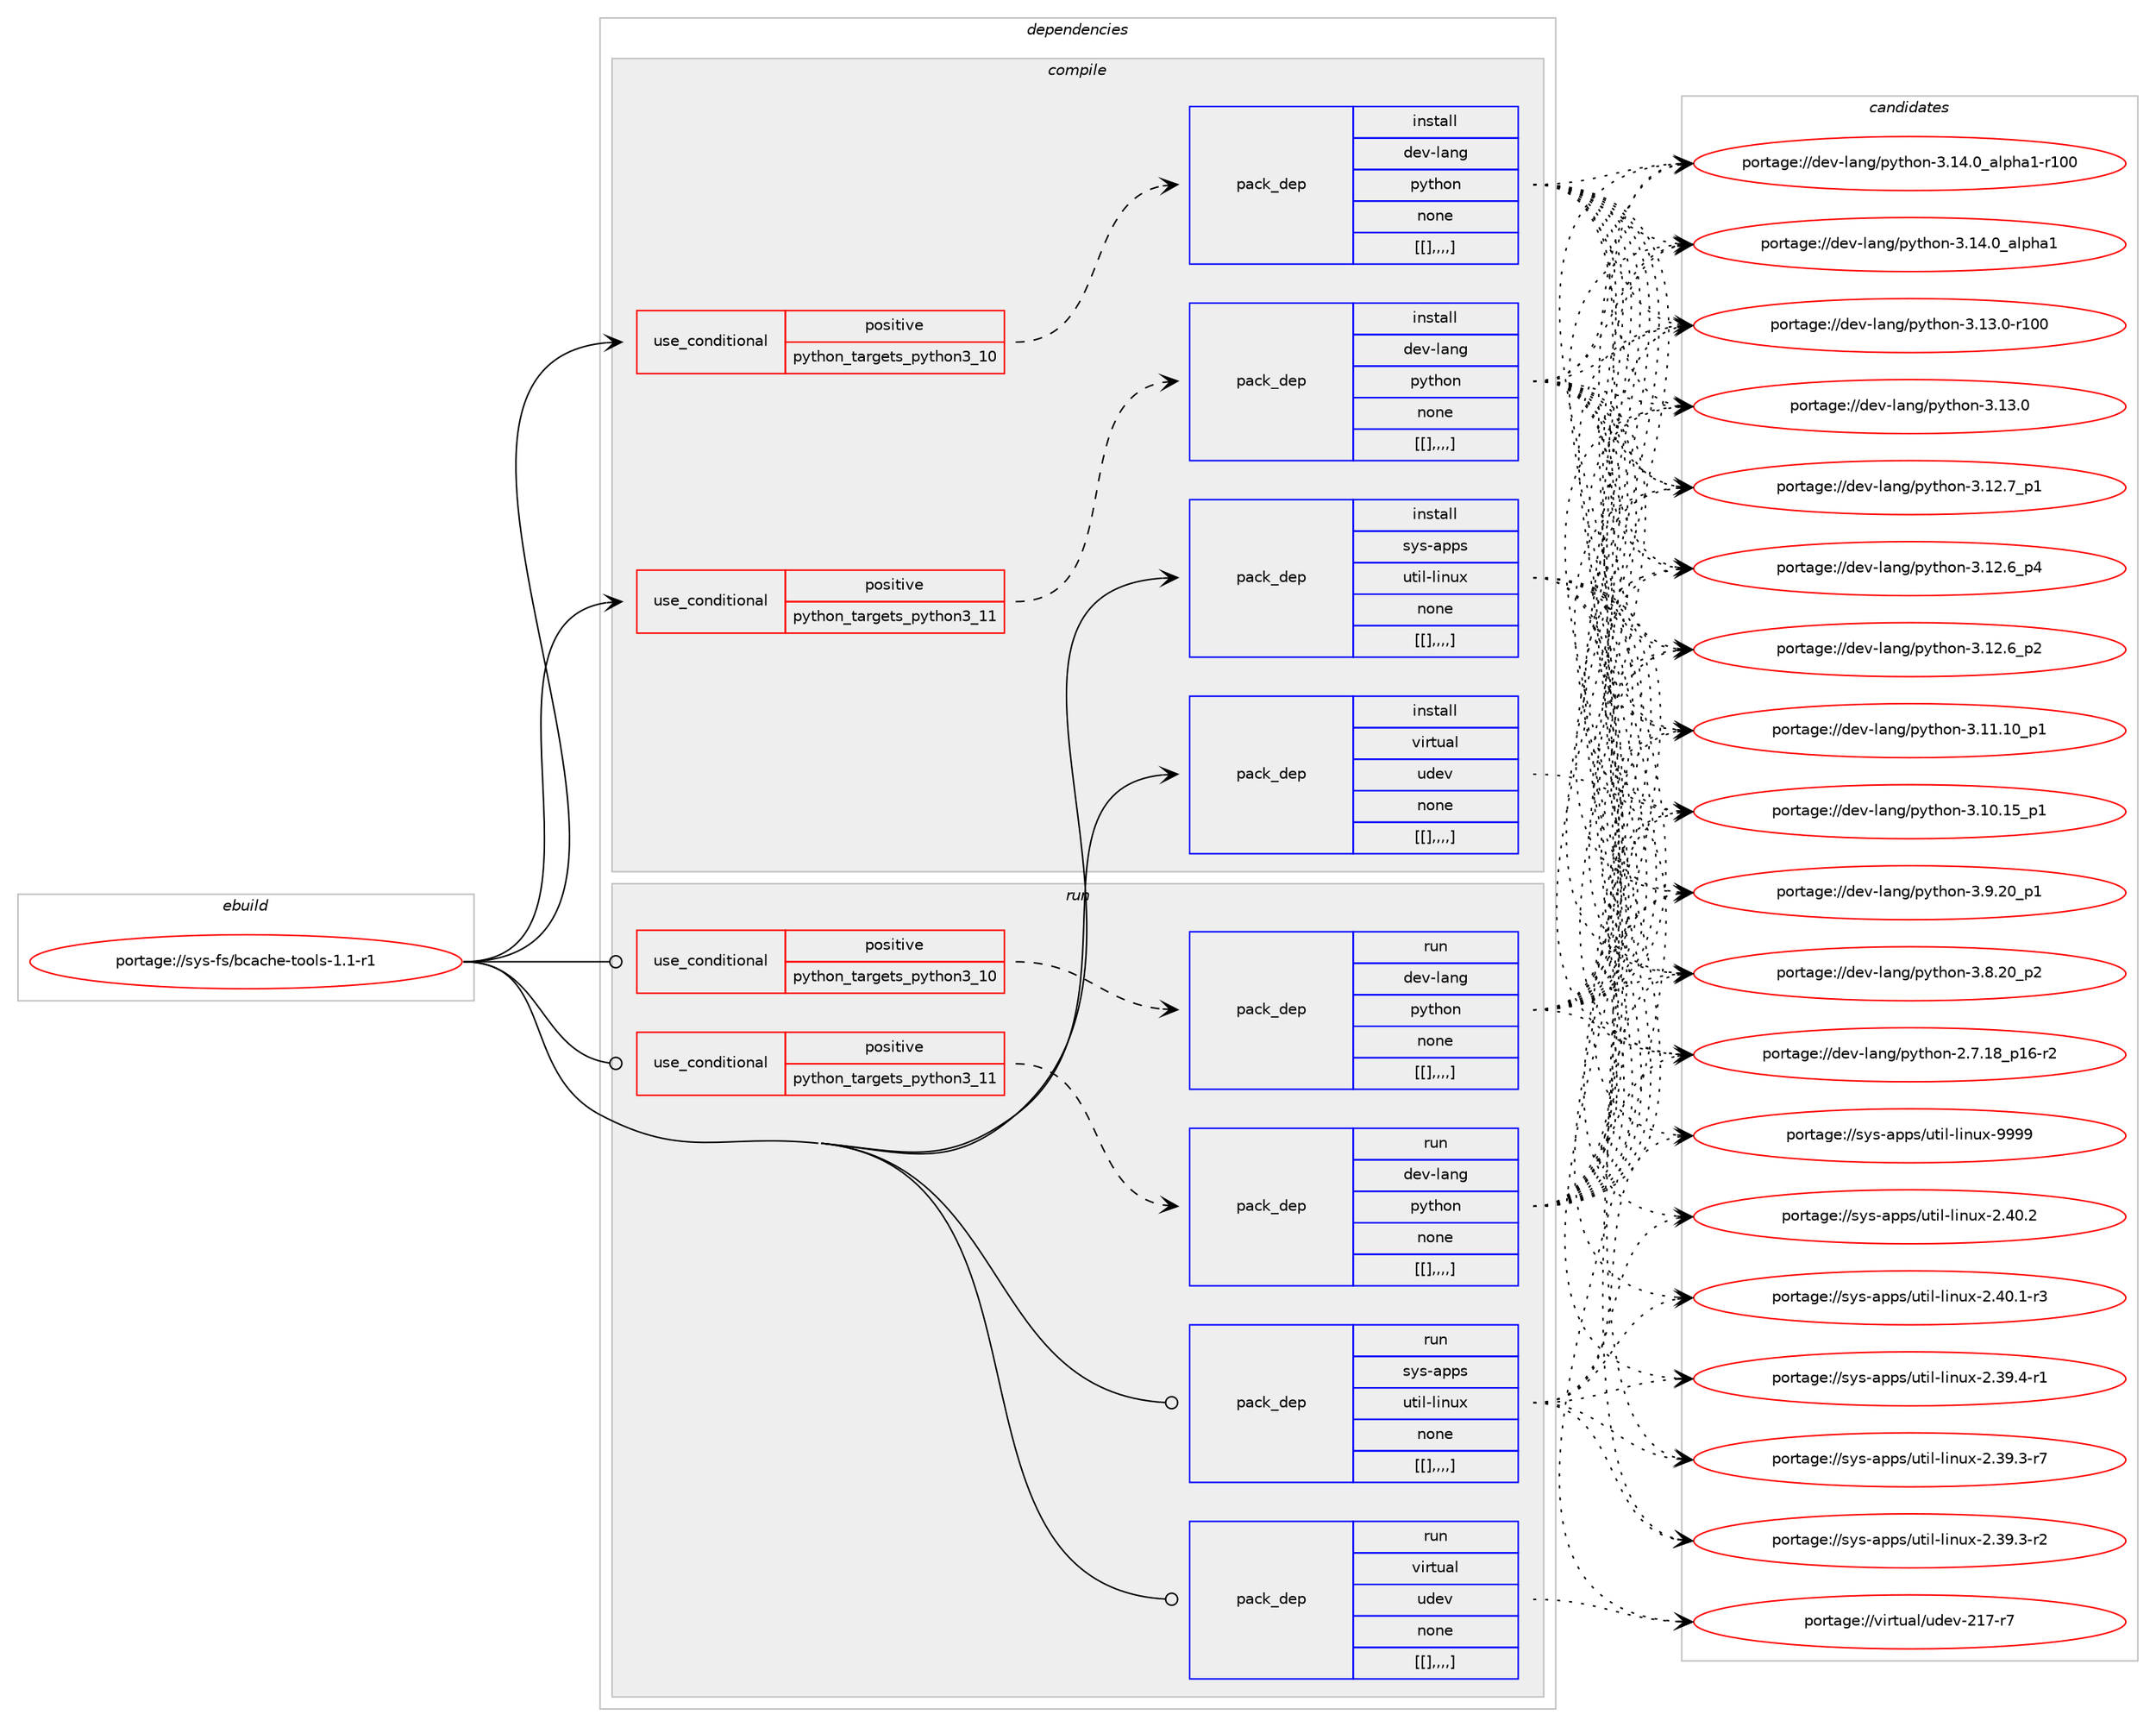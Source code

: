 digraph prolog {

# *************
# Graph options
# *************

newrank=true;
concentrate=true;
compound=true;
graph [rankdir=LR,fontname=Helvetica,fontsize=10,ranksep=1.5];#, ranksep=2.5, nodesep=0.2];
edge  [arrowhead=vee];
node  [fontname=Helvetica,fontsize=10];

# **********
# The ebuild
# **********

subgraph cluster_leftcol {
color=gray;
label=<<i>ebuild</i>>;
id [label="portage://sys-fs/bcache-tools-1.1-r1", color=red, width=4, href="../sys-fs/bcache-tools-1.1-r1.svg"];
}

# ****************
# The dependencies
# ****************

subgraph cluster_midcol {
color=gray;
label=<<i>dependencies</i>>;
subgraph cluster_compile {
fillcolor="#eeeeee";
style=filled;
label=<<i>compile</i>>;
subgraph cond122746 {
dependency459096 [label=<<TABLE BORDER="0" CELLBORDER="1" CELLSPACING="0" CELLPADDING="4"><TR><TD ROWSPAN="3" CELLPADDING="10">use_conditional</TD></TR><TR><TD>positive</TD></TR><TR><TD>python_targets_python3_10</TD></TR></TABLE>>, shape=none, color=red];
subgraph pack333106 {
dependency459150 [label=<<TABLE BORDER="0" CELLBORDER="1" CELLSPACING="0" CELLPADDING="4" WIDTH="220"><TR><TD ROWSPAN="6" CELLPADDING="30">pack_dep</TD></TR><TR><TD WIDTH="110">install</TD></TR><TR><TD>dev-lang</TD></TR><TR><TD>python</TD></TR><TR><TD>none</TD></TR><TR><TD>[[],,,,]</TD></TR></TABLE>>, shape=none, color=blue];
}
dependency459096:e -> dependency459150:w [weight=20,style="dashed",arrowhead="vee"];
}
id:e -> dependency459096:w [weight=20,style="solid",arrowhead="vee"];
subgraph cond122773 {
dependency459178 [label=<<TABLE BORDER="0" CELLBORDER="1" CELLSPACING="0" CELLPADDING="4"><TR><TD ROWSPAN="3" CELLPADDING="10">use_conditional</TD></TR><TR><TD>positive</TD></TR><TR><TD>python_targets_python3_11</TD></TR></TABLE>>, shape=none, color=red];
subgraph pack333163 {
dependency459203 [label=<<TABLE BORDER="0" CELLBORDER="1" CELLSPACING="0" CELLPADDING="4" WIDTH="220"><TR><TD ROWSPAN="6" CELLPADDING="30">pack_dep</TD></TR><TR><TD WIDTH="110">install</TD></TR><TR><TD>dev-lang</TD></TR><TR><TD>python</TD></TR><TR><TD>none</TD></TR><TR><TD>[[],,,,]</TD></TR></TABLE>>, shape=none, color=blue];
}
dependency459178:e -> dependency459203:w [weight=20,style="dashed",arrowhead="vee"];
}
id:e -> dependency459178:w [weight=20,style="solid",arrowhead="vee"];
subgraph pack333173 {
dependency459231 [label=<<TABLE BORDER="0" CELLBORDER="1" CELLSPACING="0" CELLPADDING="4" WIDTH="220"><TR><TD ROWSPAN="6" CELLPADDING="30">pack_dep</TD></TR><TR><TD WIDTH="110">install</TD></TR><TR><TD>sys-apps</TD></TR><TR><TD>util-linux</TD></TR><TR><TD>none</TD></TR><TR><TD>[[],,,,]</TD></TR></TABLE>>, shape=none, color=blue];
}
id:e -> dependency459231:w [weight=20,style="solid",arrowhead="vee"];
subgraph pack333187 {
dependency459247 [label=<<TABLE BORDER="0" CELLBORDER="1" CELLSPACING="0" CELLPADDING="4" WIDTH="220"><TR><TD ROWSPAN="6" CELLPADDING="30">pack_dep</TD></TR><TR><TD WIDTH="110">install</TD></TR><TR><TD>virtual</TD></TR><TR><TD>udev</TD></TR><TR><TD>none</TD></TR><TR><TD>[[],,,,]</TD></TR></TABLE>>, shape=none, color=blue];
}
id:e -> dependency459247:w [weight=20,style="solid",arrowhead="vee"];
}
subgraph cluster_compileandrun {
fillcolor="#eeeeee";
style=filled;
label=<<i>compile and run</i>>;
}
subgraph cluster_run {
fillcolor="#eeeeee";
style=filled;
label=<<i>run</i>>;
subgraph cond122819 {
dependency459290 [label=<<TABLE BORDER="0" CELLBORDER="1" CELLSPACING="0" CELLPADDING="4"><TR><TD ROWSPAN="3" CELLPADDING="10">use_conditional</TD></TR><TR><TD>positive</TD></TR><TR><TD>python_targets_python3_10</TD></TR></TABLE>>, shape=none, color=red];
subgraph pack333231 {
dependency459308 [label=<<TABLE BORDER="0" CELLBORDER="1" CELLSPACING="0" CELLPADDING="4" WIDTH="220"><TR><TD ROWSPAN="6" CELLPADDING="30">pack_dep</TD></TR><TR><TD WIDTH="110">run</TD></TR><TR><TD>dev-lang</TD></TR><TR><TD>python</TD></TR><TR><TD>none</TD></TR><TR><TD>[[],,,,]</TD></TR></TABLE>>, shape=none, color=blue];
}
dependency459290:e -> dependency459308:w [weight=20,style="dashed",arrowhead="vee"];
}
id:e -> dependency459290:w [weight=20,style="solid",arrowhead="odot"];
subgraph cond122827 {
dependency459314 [label=<<TABLE BORDER="0" CELLBORDER="1" CELLSPACING="0" CELLPADDING="4"><TR><TD ROWSPAN="3" CELLPADDING="10">use_conditional</TD></TR><TR><TD>positive</TD></TR><TR><TD>python_targets_python3_11</TD></TR></TABLE>>, shape=none, color=red];
subgraph pack333263 {
dependency459396 [label=<<TABLE BORDER="0" CELLBORDER="1" CELLSPACING="0" CELLPADDING="4" WIDTH="220"><TR><TD ROWSPAN="6" CELLPADDING="30">pack_dep</TD></TR><TR><TD WIDTH="110">run</TD></TR><TR><TD>dev-lang</TD></TR><TR><TD>python</TD></TR><TR><TD>none</TD></TR><TR><TD>[[],,,,]</TD></TR></TABLE>>, shape=none, color=blue];
}
dependency459314:e -> dependency459396:w [weight=20,style="dashed",arrowhead="vee"];
}
id:e -> dependency459314:w [weight=20,style="solid",arrowhead="odot"];
subgraph pack333315 {
dependency459438 [label=<<TABLE BORDER="0" CELLBORDER="1" CELLSPACING="0" CELLPADDING="4" WIDTH="220"><TR><TD ROWSPAN="6" CELLPADDING="30">pack_dep</TD></TR><TR><TD WIDTH="110">run</TD></TR><TR><TD>sys-apps</TD></TR><TR><TD>util-linux</TD></TR><TR><TD>none</TD></TR><TR><TD>[[],,,,]</TD></TR></TABLE>>, shape=none, color=blue];
}
id:e -> dependency459438:w [weight=20,style="solid",arrowhead="odot"];
subgraph pack333342 {
dependency459462 [label=<<TABLE BORDER="0" CELLBORDER="1" CELLSPACING="0" CELLPADDING="4" WIDTH="220"><TR><TD ROWSPAN="6" CELLPADDING="30">pack_dep</TD></TR><TR><TD WIDTH="110">run</TD></TR><TR><TD>virtual</TD></TR><TR><TD>udev</TD></TR><TR><TD>none</TD></TR><TR><TD>[[],,,,]</TD></TR></TABLE>>, shape=none, color=blue];
}
id:e -> dependency459462:w [weight=20,style="solid",arrowhead="odot"];
}
}

# **************
# The candidates
# **************

subgraph cluster_choices {
rank=same;
color=gray;
label=<<i>candidates</i>>;

subgraph choice332125 {
color=black;
nodesep=1;
choice100101118451089711010347112121116104111110455146495246489597108112104974945114494848 [label="portage://dev-lang/python-3.14.0_alpha1-r100", color=red, width=4,href="../dev-lang/python-3.14.0_alpha1-r100.svg"];
choice1001011184510897110103471121211161041111104551464952464895971081121049749 [label="portage://dev-lang/python-3.14.0_alpha1", color=red, width=4,href="../dev-lang/python-3.14.0_alpha1.svg"];
choice1001011184510897110103471121211161041111104551464951464845114494848 [label="portage://dev-lang/python-3.13.0-r100", color=red, width=4,href="../dev-lang/python-3.13.0-r100.svg"];
choice10010111845108971101034711212111610411111045514649514648 [label="portage://dev-lang/python-3.13.0", color=red, width=4,href="../dev-lang/python-3.13.0.svg"];
choice100101118451089711010347112121116104111110455146495046559511249 [label="portage://dev-lang/python-3.12.7_p1", color=red, width=4,href="../dev-lang/python-3.12.7_p1.svg"];
choice100101118451089711010347112121116104111110455146495046549511252 [label="portage://dev-lang/python-3.12.6_p4", color=red, width=4,href="../dev-lang/python-3.12.6_p4.svg"];
choice100101118451089711010347112121116104111110455146495046549511250 [label="portage://dev-lang/python-3.12.6_p2", color=red, width=4,href="../dev-lang/python-3.12.6_p2.svg"];
choice10010111845108971101034711212111610411111045514649494649489511249 [label="portage://dev-lang/python-3.11.10_p1", color=red, width=4,href="../dev-lang/python-3.11.10_p1.svg"];
choice10010111845108971101034711212111610411111045514649484649539511249 [label="portage://dev-lang/python-3.10.15_p1", color=red, width=4,href="../dev-lang/python-3.10.15_p1.svg"];
choice100101118451089711010347112121116104111110455146574650489511249 [label="portage://dev-lang/python-3.9.20_p1", color=red, width=4,href="../dev-lang/python-3.9.20_p1.svg"];
choice100101118451089711010347112121116104111110455146564650489511250 [label="portage://dev-lang/python-3.8.20_p2", color=red, width=4,href="../dev-lang/python-3.8.20_p2.svg"];
choice100101118451089711010347112121116104111110455046554649569511249544511450 [label="portage://dev-lang/python-2.7.18_p16-r2", color=red, width=4,href="../dev-lang/python-2.7.18_p16-r2.svg"];
dependency459150:e -> choice100101118451089711010347112121116104111110455146495246489597108112104974945114494848:w [style=dotted,weight="100"];
dependency459150:e -> choice1001011184510897110103471121211161041111104551464952464895971081121049749:w [style=dotted,weight="100"];
dependency459150:e -> choice1001011184510897110103471121211161041111104551464951464845114494848:w [style=dotted,weight="100"];
dependency459150:e -> choice10010111845108971101034711212111610411111045514649514648:w [style=dotted,weight="100"];
dependency459150:e -> choice100101118451089711010347112121116104111110455146495046559511249:w [style=dotted,weight="100"];
dependency459150:e -> choice100101118451089711010347112121116104111110455146495046549511252:w [style=dotted,weight="100"];
dependency459150:e -> choice100101118451089711010347112121116104111110455146495046549511250:w [style=dotted,weight="100"];
dependency459150:e -> choice10010111845108971101034711212111610411111045514649494649489511249:w [style=dotted,weight="100"];
dependency459150:e -> choice10010111845108971101034711212111610411111045514649484649539511249:w [style=dotted,weight="100"];
dependency459150:e -> choice100101118451089711010347112121116104111110455146574650489511249:w [style=dotted,weight="100"];
dependency459150:e -> choice100101118451089711010347112121116104111110455146564650489511250:w [style=dotted,weight="100"];
dependency459150:e -> choice100101118451089711010347112121116104111110455046554649569511249544511450:w [style=dotted,weight="100"];
}
subgraph choice332142 {
color=black;
nodesep=1;
choice100101118451089711010347112121116104111110455146495246489597108112104974945114494848 [label="portage://dev-lang/python-3.14.0_alpha1-r100", color=red, width=4,href="../dev-lang/python-3.14.0_alpha1-r100.svg"];
choice1001011184510897110103471121211161041111104551464952464895971081121049749 [label="portage://dev-lang/python-3.14.0_alpha1", color=red, width=4,href="../dev-lang/python-3.14.0_alpha1.svg"];
choice1001011184510897110103471121211161041111104551464951464845114494848 [label="portage://dev-lang/python-3.13.0-r100", color=red, width=4,href="../dev-lang/python-3.13.0-r100.svg"];
choice10010111845108971101034711212111610411111045514649514648 [label="portage://dev-lang/python-3.13.0", color=red, width=4,href="../dev-lang/python-3.13.0.svg"];
choice100101118451089711010347112121116104111110455146495046559511249 [label="portage://dev-lang/python-3.12.7_p1", color=red, width=4,href="../dev-lang/python-3.12.7_p1.svg"];
choice100101118451089711010347112121116104111110455146495046549511252 [label="portage://dev-lang/python-3.12.6_p4", color=red, width=4,href="../dev-lang/python-3.12.6_p4.svg"];
choice100101118451089711010347112121116104111110455146495046549511250 [label="portage://dev-lang/python-3.12.6_p2", color=red, width=4,href="../dev-lang/python-3.12.6_p2.svg"];
choice10010111845108971101034711212111610411111045514649494649489511249 [label="portage://dev-lang/python-3.11.10_p1", color=red, width=4,href="../dev-lang/python-3.11.10_p1.svg"];
choice10010111845108971101034711212111610411111045514649484649539511249 [label="portage://dev-lang/python-3.10.15_p1", color=red, width=4,href="../dev-lang/python-3.10.15_p1.svg"];
choice100101118451089711010347112121116104111110455146574650489511249 [label="portage://dev-lang/python-3.9.20_p1", color=red, width=4,href="../dev-lang/python-3.9.20_p1.svg"];
choice100101118451089711010347112121116104111110455146564650489511250 [label="portage://dev-lang/python-3.8.20_p2", color=red, width=4,href="../dev-lang/python-3.8.20_p2.svg"];
choice100101118451089711010347112121116104111110455046554649569511249544511450 [label="portage://dev-lang/python-2.7.18_p16-r2", color=red, width=4,href="../dev-lang/python-2.7.18_p16-r2.svg"];
dependency459203:e -> choice100101118451089711010347112121116104111110455146495246489597108112104974945114494848:w [style=dotted,weight="100"];
dependency459203:e -> choice1001011184510897110103471121211161041111104551464952464895971081121049749:w [style=dotted,weight="100"];
dependency459203:e -> choice1001011184510897110103471121211161041111104551464951464845114494848:w [style=dotted,weight="100"];
dependency459203:e -> choice10010111845108971101034711212111610411111045514649514648:w [style=dotted,weight="100"];
dependency459203:e -> choice100101118451089711010347112121116104111110455146495046559511249:w [style=dotted,weight="100"];
dependency459203:e -> choice100101118451089711010347112121116104111110455146495046549511252:w [style=dotted,weight="100"];
dependency459203:e -> choice100101118451089711010347112121116104111110455146495046549511250:w [style=dotted,weight="100"];
dependency459203:e -> choice10010111845108971101034711212111610411111045514649494649489511249:w [style=dotted,weight="100"];
dependency459203:e -> choice10010111845108971101034711212111610411111045514649484649539511249:w [style=dotted,weight="100"];
dependency459203:e -> choice100101118451089711010347112121116104111110455146574650489511249:w [style=dotted,weight="100"];
dependency459203:e -> choice100101118451089711010347112121116104111110455146564650489511250:w [style=dotted,weight="100"];
dependency459203:e -> choice100101118451089711010347112121116104111110455046554649569511249544511450:w [style=dotted,weight="100"];
}
subgraph choice332160 {
color=black;
nodesep=1;
choice115121115459711211211547117116105108451081051101171204557575757 [label="portage://sys-apps/util-linux-9999", color=red, width=4,href="../sys-apps/util-linux-9999.svg"];
choice1151211154597112112115471171161051084510810511011712045504652484650 [label="portage://sys-apps/util-linux-2.40.2", color=red, width=4,href="../sys-apps/util-linux-2.40.2.svg"];
choice11512111545971121121154711711610510845108105110117120455046524846494511451 [label="portage://sys-apps/util-linux-2.40.1-r3", color=red, width=4,href="../sys-apps/util-linux-2.40.1-r3.svg"];
choice11512111545971121121154711711610510845108105110117120455046515746524511449 [label="portage://sys-apps/util-linux-2.39.4-r1", color=red, width=4,href="../sys-apps/util-linux-2.39.4-r1.svg"];
choice11512111545971121121154711711610510845108105110117120455046515746514511455 [label="portage://sys-apps/util-linux-2.39.3-r7", color=red, width=4,href="../sys-apps/util-linux-2.39.3-r7.svg"];
choice11512111545971121121154711711610510845108105110117120455046515746514511450 [label="portage://sys-apps/util-linux-2.39.3-r2", color=red, width=4,href="../sys-apps/util-linux-2.39.3-r2.svg"];
dependency459231:e -> choice115121115459711211211547117116105108451081051101171204557575757:w [style=dotted,weight="100"];
dependency459231:e -> choice1151211154597112112115471171161051084510810511011712045504652484650:w [style=dotted,weight="100"];
dependency459231:e -> choice11512111545971121121154711711610510845108105110117120455046524846494511451:w [style=dotted,weight="100"];
dependency459231:e -> choice11512111545971121121154711711610510845108105110117120455046515746524511449:w [style=dotted,weight="100"];
dependency459231:e -> choice11512111545971121121154711711610510845108105110117120455046515746514511455:w [style=dotted,weight="100"];
dependency459231:e -> choice11512111545971121121154711711610510845108105110117120455046515746514511450:w [style=dotted,weight="100"];
}
subgraph choice332169 {
color=black;
nodesep=1;
choice1181051141161179710847117100101118455049554511455 [label="portage://virtual/udev-217-r7", color=red, width=4,href="../virtual/udev-217-r7.svg"];
dependency459247:e -> choice1181051141161179710847117100101118455049554511455:w [style=dotted,weight="100"];
}
subgraph choice332197 {
color=black;
nodesep=1;
choice100101118451089711010347112121116104111110455146495246489597108112104974945114494848 [label="portage://dev-lang/python-3.14.0_alpha1-r100", color=red, width=4,href="../dev-lang/python-3.14.0_alpha1-r100.svg"];
choice1001011184510897110103471121211161041111104551464952464895971081121049749 [label="portage://dev-lang/python-3.14.0_alpha1", color=red, width=4,href="../dev-lang/python-3.14.0_alpha1.svg"];
choice1001011184510897110103471121211161041111104551464951464845114494848 [label="portage://dev-lang/python-3.13.0-r100", color=red, width=4,href="../dev-lang/python-3.13.0-r100.svg"];
choice10010111845108971101034711212111610411111045514649514648 [label="portage://dev-lang/python-3.13.0", color=red, width=4,href="../dev-lang/python-3.13.0.svg"];
choice100101118451089711010347112121116104111110455146495046559511249 [label="portage://dev-lang/python-3.12.7_p1", color=red, width=4,href="../dev-lang/python-3.12.7_p1.svg"];
choice100101118451089711010347112121116104111110455146495046549511252 [label="portage://dev-lang/python-3.12.6_p4", color=red, width=4,href="../dev-lang/python-3.12.6_p4.svg"];
choice100101118451089711010347112121116104111110455146495046549511250 [label="portage://dev-lang/python-3.12.6_p2", color=red, width=4,href="../dev-lang/python-3.12.6_p2.svg"];
choice10010111845108971101034711212111610411111045514649494649489511249 [label="portage://dev-lang/python-3.11.10_p1", color=red, width=4,href="../dev-lang/python-3.11.10_p1.svg"];
choice10010111845108971101034711212111610411111045514649484649539511249 [label="portage://dev-lang/python-3.10.15_p1", color=red, width=4,href="../dev-lang/python-3.10.15_p1.svg"];
choice100101118451089711010347112121116104111110455146574650489511249 [label="portage://dev-lang/python-3.9.20_p1", color=red, width=4,href="../dev-lang/python-3.9.20_p1.svg"];
choice100101118451089711010347112121116104111110455146564650489511250 [label="portage://dev-lang/python-3.8.20_p2", color=red, width=4,href="../dev-lang/python-3.8.20_p2.svg"];
choice100101118451089711010347112121116104111110455046554649569511249544511450 [label="portage://dev-lang/python-2.7.18_p16-r2", color=red, width=4,href="../dev-lang/python-2.7.18_p16-r2.svg"];
dependency459308:e -> choice100101118451089711010347112121116104111110455146495246489597108112104974945114494848:w [style=dotted,weight="100"];
dependency459308:e -> choice1001011184510897110103471121211161041111104551464952464895971081121049749:w [style=dotted,weight="100"];
dependency459308:e -> choice1001011184510897110103471121211161041111104551464951464845114494848:w [style=dotted,weight="100"];
dependency459308:e -> choice10010111845108971101034711212111610411111045514649514648:w [style=dotted,weight="100"];
dependency459308:e -> choice100101118451089711010347112121116104111110455146495046559511249:w [style=dotted,weight="100"];
dependency459308:e -> choice100101118451089711010347112121116104111110455146495046549511252:w [style=dotted,weight="100"];
dependency459308:e -> choice100101118451089711010347112121116104111110455146495046549511250:w [style=dotted,weight="100"];
dependency459308:e -> choice10010111845108971101034711212111610411111045514649494649489511249:w [style=dotted,weight="100"];
dependency459308:e -> choice10010111845108971101034711212111610411111045514649484649539511249:w [style=dotted,weight="100"];
dependency459308:e -> choice100101118451089711010347112121116104111110455146574650489511249:w [style=dotted,weight="100"];
dependency459308:e -> choice100101118451089711010347112121116104111110455146564650489511250:w [style=dotted,weight="100"];
dependency459308:e -> choice100101118451089711010347112121116104111110455046554649569511249544511450:w [style=dotted,weight="100"];
}
subgraph choice332203 {
color=black;
nodesep=1;
choice100101118451089711010347112121116104111110455146495246489597108112104974945114494848 [label="portage://dev-lang/python-3.14.0_alpha1-r100", color=red, width=4,href="../dev-lang/python-3.14.0_alpha1-r100.svg"];
choice1001011184510897110103471121211161041111104551464952464895971081121049749 [label="portage://dev-lang/python-3.14.0_alpha1", color=red, width=4,href="../dev-lang/python-3.14.0_alpha1.svg"];
choice1001011184510897110103471121211161041111104551464951464845114494848 [label="portage://dev-lang/python-3.13.0-r100", color=red, width=4,href="../dev-lang/python-3.13.0-r100.svg"];
choice10010111845108971101034711212111610411111045514649514648 [label="portage://dev-lang/python-3.13.0", color=red, width=4,href="../dev-lang/python-3.13.0.svg"];
choice100101118451089711010347112121116104111110455146495046559511249 [label="portage://dev-lang/python-3.12.7_p1", color=red, width=4,href="../dev-lang/python-3.12.7_p1.svg"];
choice100101118451089711010347112121116104111110455146495046549511252 [label="portage://dev-lang/python-3.12.6_p4", color=red, width=4,href="../dev-lang/python-3.12.6_p4.svg"];
choice100101118451089711010347112121116104111110455146495046549511250 [label="portage://dev-lang/python-3.12.6_p2", color=red, width=4,href="../dev-lang/python-3.12.6_p2.svg"];
choice10010111845108971101034711212111610411111045514649494649489511249 [label="portage://dev-lang/python-3.11.10_p1", color=red, width=4,href="../dev-lang/python-3.11.10_p1.svg"];
choice10010111845108971101034711212111610411111045514649484649539511249 [label="portage://dev-lang/python-3.10.15_p1", color=red, width=4,href="../dev-lang/python-3.10.15_p1.svg"];
choice100101118451089711010347112121116104111110455146574650489511249 [label="portage://dev-lang/python-3.9.20_p1", color=red, width=4,href="../dev-lang/python-3.9.20_p1.svg"];
choice100101118451089711010347112121116104111110455146564650489511250 [label="portage://dev-lang/python-3.8.20_p2", color=red, width=4,href="../dev-lang/python-3.8.20_p2.svg"];
choice100101118451089711010347112121116104111110455046554649569511249544511450 [label="portage://dev-lang/python-2.7.18_p16-r2", color=red, width=4,href="../dev-lang/python-2.7.18_p16-r2.svg"];
dependency459396:e -> choice100101118451089711010347112121116104111110455146495246489597108112104974945114494848:w [style=dotted,weight="100"];
dependency459396:e -> choice1001011184510897110103471121211161041111104551464952464895971081121049749:w [style=dotted,weight="100"];
dependency459396:e -> choice1001011184510897110103471121211161041111104551464951464845114494848:w [style=dotted,weight="100"];
dependency459396:e -> choice10010111845108971101034711212111610411111045514649514648:w [style=dotted,weight="100"];
dependency459396:e -> choice100101118451089711010347112121116104111110455146495046559511249:w [style=dotted,weight="100"];
dependency459396:e -> choice100101118451089711010347112121116104111110455146495046549511252:w [style=dotted,weight="100"];
dependency459396:e -> choice100101118451089711010347112121116104111110455146495046549511250:w [style=dotted,weight="100"];
dependency459396:e -> choice10010111845108971101034711212111610411111045514649494649489511249:w [style=dotted,weight="100"];
dependency459396:e -> choice10010111845108971101034711212111610411111045514649484649539511249:w [style=dotted,weight="100"];
dependency459396:e -> choice100101118451089711010347112121116104111110455146574650489511249:w [style=dotted,weight="100"];
dependency459396:e -> choice100101118451089711010347112121116104111110455146564650489511250:w [style=dotted,weight="100"];
dependency459396:e -> choice100101118451089711010347112121116104111110455046554649569511249544511450:w [style=dotted,weight="100"];
}
subgraph choice332225 {
color=black;
nodesep=1;
choice115121115459711211211547117116105108451081051101171204557575757 [label="portage://sys-apps/util-linux-9999", color=red, width=4,href="../sys-apps/util-linux-9999.svg"];
choice1151211154597112112115471171161051084510810511011712045504652484650 [label="portage://sys-apps/util-linux-2.40.2", color=red, width=4,href="../sys-apps/util-linux-2.40.2.svg"];
choice11512111545971121121154711711610510845108105110117120455046524846494511451 [label="portage://sys-apps/util-linux-2.40.1-r3", color=red, width=4,href="../sys-apps/util-linux-2.40.1-r3.svg"];
choice11512111545971121121154711711610510845108105110117120455046515746524511449 [label="portage://sys-apps/util-linux-2.39.4-r1", color=red, width=4,href="../sys-apps/util-linux-2.39.4-r1.svg"];
choice11512111545971121121154711711610510845108105110117120455046515746514511455 [label="portage://sys-apps/util-linux-2.39.3-r7", color=red, width=4,href="../sys-apps/util-linux-2.39.3-r7.svg"];
choice11512111545971121121154711711610510845108105110117120455046515746514511450 [label="portage://sys-apps/util-linux-2.39.3-r2", color=red, width=4,href="../sys-apps/util-linux-2.39.3-r2.svg"];
dependency459438:e -> choice115121115459711211211547117116105108451081051101171204557575757:w [style=dotted,weight="100"];
dependency459438:e -> choice1151211154597112112115471171161051084510810511011712045504652484650:w [style=dotted,weight="100"];
dependency459438:e -> choice11512111545971121121154711711610510845108105110117120455046524846494511451:w [style=dotted,weight="100"];
dependency459438:e -> choice11512111545971121121154711711610510845108105110117120455046515746524511449:w [style=dotted,weight="100"];
dependency459438:e -> choice11512111545971121121154711711610510845108105110117120455046515746514511455:w [style=dotted,weight="100"];
dependency459438:e -> choice11512111545971121121154711711610510845108105110117120455046515746514511450:w [style=dotted,weight="100"];
}
subgraph choice332254 {
color=black;
nodesep=1;
choice1181051141161179710847117100101118455049554511455 [label="portage://virtual/udev-217-r7", color=red, width=4,href="../virtual/udev-217-r7.svg"];
dependency459462:e -> choice1181051141161179710847117100101118455049554511455:w [style=dotted,weight="100"];
}
}

}
